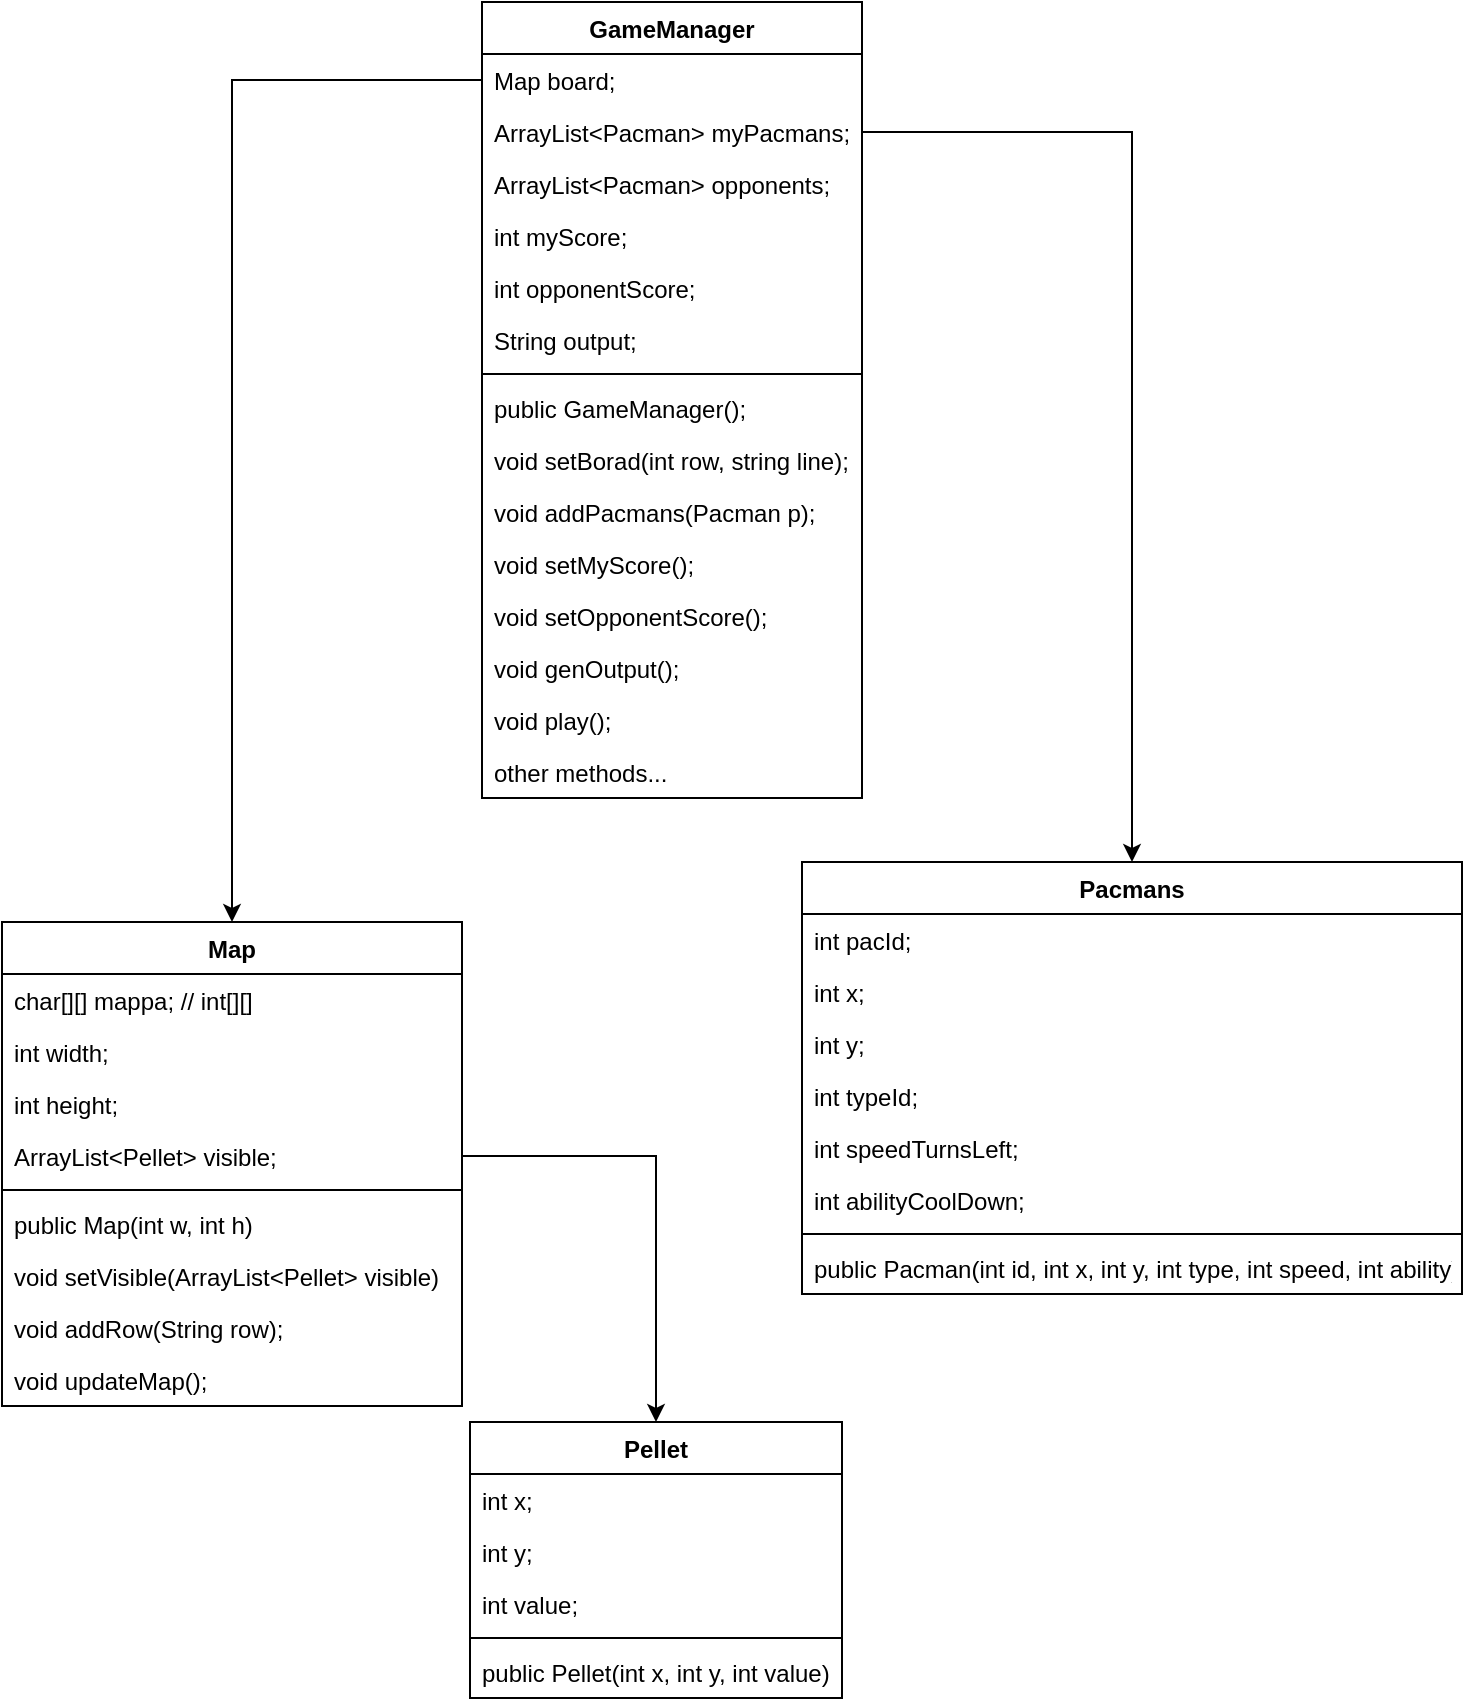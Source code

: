 <mxfile version="19.0.0" type="device"><diagram id="j_-gcuOrK8RlC1hyQPpa" name="Page-1"><mxGraphModel dx="456" dy="350" grid="1" gridSize="10" guides="1" tooltips="1" connect="1" arrows="1" fold="1" page="1" pageScale="1" pageWidth="827" pageHeight="1169" math="0" shadow="0"><root><mxCell id="0"/><mxCell id="1" parent="0"/><mxCell id="noCaLfyOuwDdCelcBlFp-18" value="GameManager" style="swimlane;fontStyle=1;align=center;verticalAlign=top;childLayout=stackLayout;horizontal=1;startSize=26;horizontalStack=0;resizeParent=1;resizeParentMax=0;resizeLast=0;collapsible=1;marginBottom=0;" vertex="1" parent="1"><mxGeometry x="330" y="10" width="190" height="398" as="geometry"/></mxCell><mxCell id="noCaLfyOuwDdCelcBlFp-19" value="Map board;    " style="text;strokeColor=none;fillColor=none;align=left;verticalAlign=top;spacingLeft=4;spacingRight=4;overflow=hidden;rotatable=0;points=[[0,0.5],[1,0.5]];portConstraint=eastwest;" vertex="1" parent="noCaLfyOuwDdCelcBlFp-18"><mxGeometry y="26" width="190" height="26" as="geometry"/></mxCell><mxCell id="noCaLfyOuwDdCelcBlFp-27" value="ArrayList&lt;Pacman&gt; myPacmans;" style="text;strokeColor=none;fillColor=none;align=left;verticalAlign=top;spacingLeft=4;spacingRight=4;overflow=hidden;rotatable=0;points=[[0,0.5],[1,0.5]];portConstraint=eastwest;" vertex="1" parent="noCaLfyOuwDdCelcBlFp-18"><mxGeometry y="52" width="190" height="26" as="geometry"/></mxCell><mxCell id="noCaLfyOuwDdCelcBlFp-28" value="ArrayList&lt;Pacman&gt; opponents;" style="text;strokeColor=none;fillColor=none;align=left;verticalAlign=top;spacingLeft=4;spacingRight=4;overflow=hidden;rotatable=0;points=[[0,0.5],[1,0.5]];portConstraint=eastwest;" vertex="1" parent="noCaLfyOuwDdCelcBlFp-18"><mxGeometry y="78" width="190" height="26" as="geometry"/></mxCell><mxCell id="noCaLfyOuwDdCelcBlFp-29" value="int myScore;" style="text;strokeColor=none;fillColor=none;align=left;verticalAlign=top;spacingLeft=4;spacingRight=4;overflow=hidden;rotatable=0;points=[[0,0.5],[1,0.5]];portConstraint=eastwest;" vertex="1" parent="noCaLfyOuwDdCelcBlFp-18"><mxGeometry y="104" width="190" height="26" as="geometry"/></mxCell><mxCell id="noCaLfyOuwDdCelcBlFp-30" value="int opponentScore;" style="text;strokeColor=none;fillColor=none;align=left;verticalAlign=top;spacingLeft=4;spacingRight=4;overflow=hidden;rotatable=0;points=[[0,0.5],[1,0.5]];portConstraint=eastwest;" vertex="1" parent="noCaLfyOuwDdCelcBlFp-18"><mxGeometry y="130" width="190" height="26" as="geometry"/></mxCell><mxCell id="noCaLfyOuwDdCelcBlFp-59" value="String output;" style="text;strokeColor=none;fillColor=none;align=left;verticalAlign=top;spacingLeft=4;spacingRight=4;overflow=hidden;rotatable=0;points=[[0,0.5],[1,0.5]];portConstraint=eastwest;" vertex="1" parent="noCaLfyOuwDdCelcBlFp-18"><mxGeometry y="156" width="190" height="26" as="geometry"/></mxCell><mxCell id="noCaLfyOuwDdCelcBlFp-20" value="" style="line;strokeWidth=1;fillColor=none;align=left;verticalAlign=middle;spacingTop=-1;spacingLeft=3;spacingRight=3;rotatable=0;labelPosition=right;points=[];portConstraint=eastwest;" vertex="1" parent="noCaLfyOuwDdCelcBlFp-18"><mxGeometry y="182" width="190" height="8" as="geometry"/></mxCell><mxCell id="noCaLfyOuwDdCelcBlFp-21" value="public GameManager();" style="text;strokeColor=none;fillColor=none;align=left;verticalAlign=top;spacingLeft=4;spacingRight=4;overflow=hidden;rotatable=0;points=[[0,0.5],[1,0.5]];portConstraint=eastwest;" vertex="1" parent="noCaLfyOuwDdCelcBlFp-18"><mxGeometry y="190" width="190" height="26" as="geometry"/></mxCell><mxCell id="noCaLfyOuwDdCelcBlFp-60" value="void setBorad(int row, string line);" style="text;strokeColor=none;fillColor=none;align=left;verticalAlign=top;spacingLeft=4;spacingRight=4;overflow=hidden;rotatable=0;points=[[0,0.5],[1,0.5]];portConstraint=eastwest;" vertex="1" parent="noCaLfyOuwDdCelcBlFp-18"><mxGeometry y="216" width="190" height="26" as="geometry"/></mxCell><mxCell id="noCaLfyOuwDdCelcBlFp-61" value="void addPacmans(Pacman p);" style="text;strokeColor=none;fillColor=none;align=left;verticalAlign=top;spacingLeft=4;spacingRight=4;overflow=hidden;rotatable=0;points=[[0,0.5],[1,0.5]];portConstraint=eastwest;" vertex="1" parent="noCaLfyOuwDdCelcBlFp-18"><mxGeometry y="242" width="190" height="26" as="geometry"/></mxCell><mxCell id="noCaLfyOuwDdCelcBlFp-62" value="void setMyScore();" style="text;strokeColor=none;fillColor=none;align=left;verticalAlign=top;spacingLeft=4;spacingRight=4;overflow=hidden;rotatable=0;points=[[0,0.5],[1,0.5]];portConstraint=eastwest;" vertex="1" parent="noCaLfyOuwDdCelcBlFp-18"><mxGeometry y="268" width="190" height="26" as="geometry"/></mxCell><mxCell id="noCaLfyOuwDdCelcBlFp-63" value="void setOpponentScore();" style="text;strokeColor=none;fillColor=none;align=left;verticalAlign=top;spacingLeft=4;spacingRight=4;overflow=hidden;rotatable=0;points=[[0,0.5],[1,0.5]];portConstraint=eastwest;" vertex="1" parent="noCaLfyOuwDdCelcBlFp-18"><mxGeometry y="294" width="190" height="26" as="geometry"/></mxCell><mxCell id="noCaLfyOuwDdCelcBlFp-64" value="void genOutput();" style="text;strokeColor=none;fillColor=none;align=left;verticalAlign=top;spacingLeft=4;spacingRight=4;overflow=hidden;rotatable=0;points=[[0,0.5],[1,0.5]];portConstraint=eastwest;" vertex="1" parent="noCaLfyOuwDdCelcBlFp-18"><mxGeometry y="320" width="190" height="26" as="geometry"/></mxCell><mxCell id="noCaLfyOuwDdCelcBlFp-68" value="void play();" style="text;strokeColor=none;fillColor=none;align=left;verticalAlign=top;spacingLeft=4;spacingRight=4;overflow=hidden;rotatable=0;points=[[0,0.5],[1,0.5]];portConstraint=eastwest;" vertex="1" parent="noCaLfyOuwDdCelcBlFp-18"><mxGeometry y="346" width="190" height="26" as="geometry"/></mxCell><mxCell id="noCaLfyOuwDdCelcBlFp-69" value="other methods..." style="text;strokeColor=none;fillColor=none;align=left;verticalAlign=top;spacingLeft=4;spacingRight=4;overflow=hidden;rotatable=0;points=[[0,0.5],[1,0.5]];portConstraint=eastwest;" vertex="1" parent="noCaLfyOuwDdCelcBlFp-18"><mxGeometry y="372" width="190" height="26" as="geometry"/></mxCell><mxCell id="noCaLfyOuwDdCelcBlFp-33" value="Map" style="swimlane;fontStyle=1;align=center;verticalAlign=top;childLayout=stackLayout;horizontal=1;startSize=26;horizontalStack=0;resizeParent=1;resizeParentMax=0;resizeLast=0;collapsible=1;marginBottom=0;" vertex="1" parent="1"><mxGeometry x="90" y="470" width="230" height="242" as="geometry"/></mxCell><mxCell id="noCaLfyOuwDdCelcBlFp-34" value="char[][] mappa; // int[][]     " style="text;strokeColor=none;fillColor=none;align=left;verticalAlign=top;spacingLeft=4;spacingRight=4;overflow=hidden;rotatable=0;points=[[0,0.5],[1,0.5]];portConstraint=eastwest;" vertex="1" parent="noCaLfyOuwDdCelcBlFp-33"><mxGeometry y="26" width="230" height="26" as="geometry"/></mxCell><mxCell id="noCaLfyOuwDdCelcBlFp-45" value="int width;" style="text;strokeColor=none;fillColor=none;align=left;verticalAlign=top;spacingLeft=4;spacingRight=4;overflow=hidden;rotatable=0;points=[[0,0.5],[1,0.5]];portConstraint=eastwest;" vertex="1" parent="noCaLfyOuwDdCelcBlFp-33"><mxGeometry y="52" width="230" height="26" as="geometry"/></mxCell><mxCell id="noCaLfyOuwDdCelcBlFp-43" value="int height;" style="text;strokeColor=none;fillColor=none;align=left;verticalAlign=top;spacingLeft=4;spacingRight=4;overflow=hidden;rotatable=0;points=[[0,0.5],[1,0.5]];portConstraint=eastwest;" vertex="1" parent="noCaLfyOuwDdCelcBlFp-33"><mxGeometry y="78" width="230" height="26" as="geometry"/></mxCell><mxCell id="noCaLfyOuwDdCelcBlFp-44" value="ArrayList&lt;Pellet&gt; visible;" style="text;strokeColor=none;fillColor=none;align=left;verticalAlign=top;spacingLeft=4;spacingRight=4;overflow=hidden;rotatable=0;points=[[0,0.5],[1,0.5]];portConstraint=eastwest;" vertex="1" parent="noCaLfyOuwDdCelcBlFp-33"><mxGeometry y="104" width="230" height="26" as="geometry"/></mxCell><mxCell id="noCaLfyOuwDdCelcBlFp-35" value="" style="line;strokeWidth=1;fillColor=none;align=left;verticalAlign=middle;spacingTop=-1;spacingLeft=3;spacingRight=3;rotatable=0;labelPosition=right;points=[];portConstraint=eastwest;" vertex="1" parent="noCaLfyOuwDdCelcBlFp-33"><mxGeometry y="130" width="230" height="8" as="geometry"/></mxCell><mxCell id="noCaLfyOuwDdCelcBlFp-36" value="public Map(int w, int h)" style="text;strokeColor=none;fillColor=none;align=left;verticalAlign=top;spacingLeft=4;spacingRight=4;overflow=hidden;rotatable=0;points=[[0,0.5],[1,0.5]];portConstraint=eastwest;" vertex="1" parent="noCaLfyOuwDdCelcBlFp-33"><mxGeometry y="138" width="230" height="26" as="geometry"/></mxCell><mxCell id="noCaLfyOuwDdCelcBlFp-65" value="void setVisible(ArrayList&lt;Pellet&gt; visible)" style="text;strokeColor=none;fillColor=none;align=left;verticalAlign=top;spacingLeft=4;spacingRight=4;overflow=hidden;rotatable=0;points=[[0,0.5],[1,0.5]];portConstraint=eastwest;" vertex="1" parent="noCaLfyOuwDdCelcBlFp-33"><mxGeometry y="164" width="230" height="26" as="geometry"/></mxCell><mxCell id="noCaLfyOuwDdCelcBlFp-66" value="void addRow(String row);" style="text;strokeColor=none;fillColor=none;align=left;verticalAlign=top;spacingLeft=4;spacingRight=4;overflow=hidden;rotatable=0;points=[[0,0.5],[1,0.5]];portConstraint=eastwest;" vertex="1" parent="noCaLfyOuwDdCelcBlFp-33"><mxGeometry y="190" width="230" height="26" as="geometry"/></mxCell><mxCell id="noCaLfyOuwDdCelcBlFp-67" value="void updateMap();" style="text;strokeColor=none;fillColor=none;align=left;verticalAlign=top;spacingLeft=4;spacingRight=4;overflow=hidden;rotatable=0;points=[[0,0.5],[1,0.5]];portConstraint=eastwest;" vertex="1" parent="noCaLfyOuwDdCelcBlFp-33"><mxGeometry y="216" width="230" height="26" as="geometry"/></mxCell><mxCell id="noCaLfyOuwDdCelcBlFp-37" value="Pacmans" style="swimlane;fontStyle=1;align=center;verticalAlign=top;childLayout=stackLayout;horizontal=1;startSize=26;horizontalStack=0;resizeParent=1;resizeParentMax=0;resizeLast=0;collapsible=1;marginBottom=0;" vertex="1" parent="1"><mxGeometry x="490" y="440" width="330" height="216" as="geometry"/></mxCell><mxCell id="noCaLfyOuwDdCelcBlFp-38" value="int pacId;" style="text;strokeColor=none;fillColor=none;align=left;verticalAlign=top;spacingLeft=4;spacingRight=4;overflow=hidden;rotatable=0;points=[[0,0.5],[1,0.5]];portConstraint=eastwest;" vertex="1" parent="noCaLfyOuwDdCelcBlFp-37"><mxGeometry y="26" width="330" height="26" as="geometry"/></mxCell><mxCell id="noCaLfyOuwDdCelcBlFp-46" value="int x;    " style="text;strokeColor=none;fillColor=none;align=left;verticalAlign=top;spacingLeft=4;spacingRight=4;overflow=hidden;rotatable=0;points=[[0,0.5],[1,0.5]];portConstraint=eastwest;" vertex="1" parent="noCaLfyOuwDdCelcBlFp-37"><mxGeometry y="52" width="330" height="26" as="geometry"/></mxCell><mxCell id="noCaLfyOuwDdCelcBlFp-47" value="int y;" style="text;strokeColor=none;fillColor=none;align=left;verticalAlign=top;spacingLeft=4;spacingRight=4;overflow=hidden;rotatable=0;points=[[0,0.5],[1,0.5]];portConstraint=eastwest;" vertex="1" parent="noCaLfyOuwDdCelcBlFp-37"><mxGeometry y="78" width="330" height="26" as="geometry"/></mxCell><mxCell id="noCaLfyOuwDdCelcBlFp-48" value="int typeId;" style="text;strokeColor=none;fillColor=none;align=left;verticalAlign=top;spacingLeft=4;spacingRight=4;overflow=hidden;rotatable=0;points=[[0,0.5],[1,0.5]];portConstraint=eastwest;" vertex="1" parent="noCaLfyOuwDdCelcBlFp-37"><mxGeometry y="104" width="330" height="26" as="geometry"/></mxCell><mxCell id="noCaLfyOuwDdCelcBlFp-49" value="int speedTurnsLeft;" style="text;strokeColor=none;fillColor=none;align=left;verticalAlign=top;spacingLeft=4;spacingRight=4;overflow=hidden;rotatable=0;points=[[0,0.5],[1,0.5]];portConstraint=eastwest;" vertex="1" parent="noCaLfyOuwDdCelcBlFp-37"><mxGeometry y="130" width="330" height="26" as="geometry"/></mxCell><mxCell id="noCaLfyOuwDdCelcBlFp-50" value="int abilityCoolDown;" style="text;strokeColor=none;fillColor=none;align=left;verticalAlign=top;spacingLeft=4;spacingRight=4;overflow=hidden;rotatable=0;points=[[0,0.5],[1,0.5]];portConstraint=eastwest;" vertex="1" parent="noCaLfyOuwDdCelcBlFp-37"><mxGeometry y="156" width="330" height="26" as="geometry"/></mxCell><mxCell id="noCaLfyOuwDdCelcBlFp-39" value="" style="line;strokeWidth=1;fillColor=none;align=left;verticalAlign=middle;spacingTop=-1;spacingLeft=3;spacingRight=3;rotatable=0;labelPosition=right;points=[];portConstraint=eastwest;" vertex="1" parent="noCaLfyOuwDdCelcBlFp-37"><mxGeometry y="182" width="330" height="8" as="geometry"/></mxCell><mxCell id="noCaLfyOuwDdCelcBlFp-40" value="public Pacman(int id, int x, int y, int type, int speed, int ability)" style="text;strokeColor=none;fillColor=none;align=left;verticalAlign=top;spacingLeft=4;spacingRight=4;overflow=hidden;rotatable=0;points=[[0,0.5],[1,0.5]];portConstraint=eastwest;" vertex="1" parent="noCaLfyOuwDdCelcBlFp-37"><mxGeometry y="190" width="330" height="26" as="geometry"/></mxCell><mxCell id="noCaLfyOuwDdCelcBlFp-41" style="edgeStyle=orthogonalEdgeStyle;rounded=0;orthogonalLoop=1;jettySize=auto;html=1;" edge="1" parent="1" source="noCaLfyOuwDdCelcBlFp-27" target="noCaLfyOuwDdCelcBlFp-37"><mxGeometry relative="1" as="geometry"/></mxCell><mxCell id="noCaLfyOuwDdCelcBlFp-42" style="edgeStyle=orthogonalEdgeStyle;rounded=0;orthogonalLoop=1;jettySize=auto;html=1;" edge="1" parent="1" source="noCaLfyOuwDdCelcBlFp-19" target="noCaLfyOuwDdCelcBlFp-33"><mxGeometry relative="1" as="geometry"/></mxCell><mxCell id="noCaLfyOuwDdCelcBlFp-51" value="Pellet" style="swimlane;fontStyle=1;align=center;verticalAlign=top;childLayout=stackLayout;horizontal=1;startSize=26;horizontalStack=0;resizeParent=1;resizeParentMax=0;resizeLast=0;collapsible=1;marginBottom=0;" vertex="1" parent="1"><mxGeometry x="324" y="720" width="186" height="138" as="geometry"/></mxCell><mxCell id="noCaLfyOuwDdCelcBlFp-52" value="int x;" style="text;strokeColor=none;fillColor=none;align=left;verticalAlign=top;spacingLeft=4;spacingRight=4;overflow=hidden;rotatable=0;points=[[0,0.5],[1,0.5]];portConstraint=eastwest;" vertex="1" parent="noCaLfyOuwDdCelcBlFp-51"><mxGeometry y="26" width="186" height="26" as="geometry"/></mxCell><mxCell id="noCaLfyOuwDdCelcBlFp-56" value="int y;" style="text;strokeColor=none;fillColor=none;align=left;verticalAlign=top;spacingLeft=4;spacingRight=4;overflow=hidden;rotatable=0;points=[[0,0.5],[1,0.5]];portConstraint=eastwest;" vertex="1" parent="noCaLfyOuwDdCelcBlFp-51"><mxGeometry y="52" width="186" height="26" as="geometry"/></mxCell><mxCell id="noCaLfyOuwDdCelcBlFp-57" value="int value;" style="text;strokeColor=none;fillColor=none;align=left;verticalAlign=top;spacingLeft=4;spacingRight=4;overflow=hidden;rotatable=0;points=[[0,0.5],[1,0.5]];portConstraint=eastwest;" vertex="1" parent="noCaLfyOuwDdCelcBlFp-51"><mxGeometry y="78" width="186" height="26" as="geometry"/></mxCell><mxCell id="noCaLfyOuwDdCelcBlFp-53" value="" style="line;strokeWidth=1;fillColor=none;align=left;verticalAlign=middle;spacingTop=-1;spacingLeft=3;spacingRight=3;rotatable=0;labelPosition=right;points=[];portConstraint=eastwest;" vertex="1" parent="noCaLfyOuwDdCelcBlFp-51"><mxGeometry y="104" width="186" height="8" as="geometry"/></mxCell><mxCell id="noCaLfyOuwDdCelcBlFp-54" value="public Pellet(int x, int y, int value)" style="text;strokeColor=none;fillColor=none;align=left;verticalAlign=top;spacingLeft=4;spacingRight=4;overflow=hidden;rotatable=0;points=[[0,0.5],[1,0.5]];portConstraint=eastwest;" vertex="1" parent="noCaLfyOuwDdCelcBlFp-51"><mxGeometry y="112" width="186" height="26" as="geometry"/></mxCell><mxCell id="noCaLfyOuwDdCelcBlFp-55" style="edgeStyle=orthogonalEdgeStyle;rounded=0;orthogonalLoop=1;jettySize=auto;html=1;entryX=0.5;entryY=0;entryDx=0;entryDy=0;" edge="1" parent="1" source="noCaLfyOuwDdCelcBlFp-44" target="noCaLfyOuwDdCelcBlFp-51"><mxGeometry relative="1" as="geometry"/></mxCell></root></mxGraphModel></diagram></mxfile>